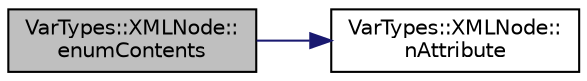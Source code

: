 digraph "VarTypes::XMLNode::enumContents"
{
 // INTERACTIVE_SVG=YES
  edge [fontname="Helvetica",fontsize="10",labelfontname="Helvetica",labelfontsize="10"];
  node [fontname="Helvetica",fontsize="10",shape=record];
  rankdir="LR";
  Node1 [label="VarTypes::XMLNode::\lenumContents",height=0.2,width=0.4,color="black", fillcolor="grey75", style="filled", fontcolor="black"];
  Node1 -> Node2 [color="midnightblue",fontsize="10",style="solid",fontname="Helvetica"];
  Node2 [label="VarTypes::XMLNode::\lnAttribute",height=0.2,width=0.4,color="black", fillcolor="white", style="filled",URL="$dd/df5/struct_var_types_1_1_x_m_l_node.html#aa1994fc353d4732be43c70174292f2ee"];
}
